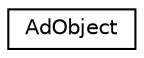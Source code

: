 digraph "Graphical Class Hierarchy"
{
 // LATEX_PDF_SIZE
  edge [fontname="Helvetica",fontsize="10",labelfontname="Helvetica",labelfontsize="10"];
  node [fontname="Helvetica",fontsize="10",shape=record];
  rankdir="LR";
  Node0 [label="AdObject",height=0.2,width=0.4,color="black", fillcolor="white", style="filled",URL="$class_ad_object.html",tooltip=" "];
}

